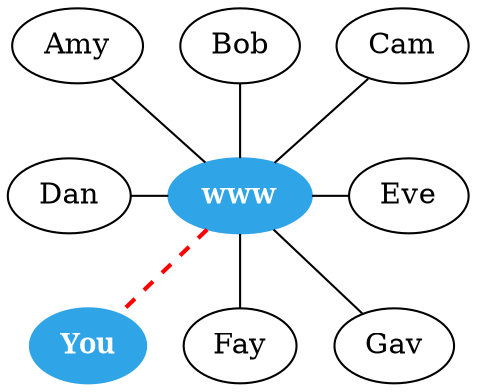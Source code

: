 // This work is licensed under a Creative Commons Attribution 4.0 International License.
// Hub and Spoke network diagram

graph {
	{
	rank=same
		a
		b
		c
	}
	{
	rank=same
		d
		w [color="#2fa4e7",style=filled,fontcolor=white,fontname=bold]
		e
	}
	{
	rank=same
		u [color="#2fa4e7",style=filled,fontcolor=white,fontname=bold]
		f
		g	
	}

	a -- w
	w -- u [color=red,penwidth=2,style=dashed]

	b -- w -- f
	d -- w -- e
	c -- w -- g

	a [label=Amy]
	b [label=Bob]
	c [label=Cam]
	d [label=Dan]
	e [label=Eve]
	f [label=Fay]
	g [label=Gav]
	u [label=You]
	w [label=www]
}

